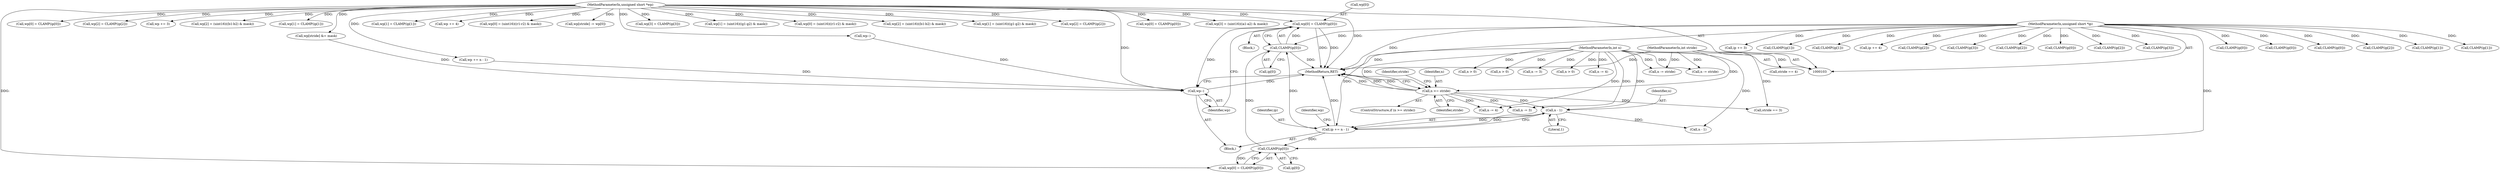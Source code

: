 digraph "1_libtiff_83a4b92815ea04969d494416eaae3d4c6b338e4a#diff-c8b4b355f9b5c06d585b23138e1c185f@del" {
"1000432" [label="(Call,wp[0] = CLAMP(ip[0]))"];
"1000436" [label="(Call,CLAMP(ip[0]))"];
"1000409" [label="(Call,CLAMP(ip[0]))"];
"1000385" [label="(Call,ip += n - 1)"];
"1000387" [label="(Call,n - 1)"];
"1000124" [label="(Call,n >= stride)"];
"1000105" [label="(MethodParameterIn,int n)"];
"1000106" [label="(MethodParameterIn,int stride)"];
"1000104" [label="(MethodParameterIn,unsigned short *ip)"];
"1000107" [label="(MethodParameterIn,unsigned short *wp)"];
"1000440" [label="(Call,wp--)"];
"1000432" [label="(Call,wp[0] = CLAMP(ip[0]))"];
"1000410" [label="(Call,ip[0])"];
"1000384" [label="(Block,)"];
"1000107" [label="(MethodParameterIn,unsigned short *wp)"];
"1000399" [label="(Call,n > 0)"];
"1000163" [label="(Call,n -= 3)"];
"1000365" [label="(Call,CLAMP(ip[3]))"];
"1000248" [label="(Call,wp[0] = CLAMP(ip[0]))"];
"1000369" [label="(Call,wp[3] = (uint16)((a1-a2) & mask))"];
"1000171" [label="(Call,n -= 3)"];
"1000405" [label="(Call,wp[0] = CLAMP(ip[0]))"];
"1000387" [label="(Call,n - 1)"];
"1000135" [label="(Call,wp[0] = CLAMP(ip[0]))"];
"1000272" [label="(Call,CLAMP(ip[2]))"];
"1000268" [label="(Call,wp[2] = CLAMP(ip[2]))"];
"1000174" [label="(Call,wp += 3)"];
"1000290" [label="(Call,n > 0)"];
"1000305" [label="(Call,CLAMP(ip[0]))"];
"1000430" [label="(Block,)"];
"1000104" [label="(MethodParameterIn,unsigned short *ip)"];
"1000349" [label="(Call,wp[2] = (uint16)((b1-b2) & mask))"];
"1000145" [label="(Call,wp[1] = CLAMP(ip[1]))"];
"1000441" [label="(Identifier,wp)"];
"1000294" [label="(Call,n -= 4)"];
"1000442" [label="(MethodReturn,RET)"];
"1000386" [label="(Identifier,ip)"];
"1000222" [label="(Call,CLAMP(ip[2]))"];
"1000282" [label="(Call,CLAMP(ip[3]))"];
"1000420" [label="(Call,wp[stride] &= mask)"];
"1000388" [label="(Identifier,n)"];
"1000392" [label="(Call,n - 1)"];
"1000437" [label="(Call,ip[0])"];
"1000427" [label="(Call,n -= stride)"];
"1000258" [label="(Call,wp[1] = CLAMP(ip[1]))"];
"1000297" [label="(Call,wp += 4)"];
"1000139" [label="(Call,CLAMP(ip[0]))"];
"1000182" [label="(Call,CLAMP(ip[0]))"];
"1000309" [label="(Call,wp[0] = (uint16)((r1-r2) & mask))"];
"1000413" [label="(Call,wp[stride] -= wp[0])"];
"1000286" [label="(Call,n -= 4)"];
"1000389" [label="(Literal,1)"];
"1000390" [label="(Call,wp += n - 1)"];
"1000129" [label="(Call,stride == 3)"];
"1000436" [label="(Call,CLAMP(ip[0]))"];
"1000252" [label="(Call,CLAMP(ip[0]))"];
"1000159" [label="(Call,CLAMP(ip[2]))"];
"1000278" [label="(Call,wp[3] = CLAMP(ip[3]))"];
"1000425" [label="(Call,wp--)"];
"1000433" [label="(Call,wp[0])"];
"1000123" [label="(ControlStructure,if (n >= stride))"];
"1000329" [label="(Call,wp[1] = (uint16)((g1-g2) & mask))"];
"1000395" [label="(Call,n -= stride)"];
"1000262" [label="(Call,CLAMP(ip[1]))"];
"1000126" [label="(Identifier,stride)"];
"1000440" [label="(Call,wp--)"];
"1000325" [label="(Call,CLAMP(ip[1]))"];
"1000177" [label="(Call,ip += 3)"];
"1000130" [label="(Identifier,stride)"];
"1000409" [label="(Call,CLAMP(ip[0]))"];
"1000124" [label="(Call,n >= stride)"];
"1000125" [label="(Identifier,n)"];
"1000106" [label="(MethodParameterIn,int stride)"];
"1000202" [label="(Call,CLAMP(ip[1]))"];
"1000186" [label="(Call,wp[0] = (uint16)((r1-r2) & mask))"];
"1000167" [label="(Call,n > 0)"];
"1000226" [label="(Call,wp[2] = (uint16)((b1-b2) & mask))"];
"1000105" [label="(MethodParameterIn,int n)"];
"1000242" [label="(Call,stride == 4)"];
"1000149" [label="(Call,CLAMP(ip[1]))"];
"1000300" [label="(Call,ip += 4)"];
"1000385" [label="(Call,ip += n - 1)"];
"1000345" [label="(Call,CLAMP(ip[2]))"];
"1000206" [label="(Call,wp[1] = (uint16)((g1-g2) & mask))"];
"1000155" [label="(Call,wp[2] = CLAMP(ip[2]))"];
"1000391" [label="(Identifier,wp)"];
"1000432" -> "1000430"  [label="AST: "];
"1000432" -> "1000436"  [label="CFG: "];
"1000433" -> "1000432"  [label="AST: "];
"1000436" -> "1000432"  [label="AST: "];
"1000441" -> "1000432"  [label="CFG: "];
"1000432" -> "1000442"  [label="DDG: "];
"1000432" -> "1000442"  [label="DDG: "];
"1000436" -> "1000432"  [label="DDG: "];
"1000107" -> "1000432"  [label="DDG: "];
"1000432" -> "1000440"  [label="DDG: "];
"1000436" -> "1000437"  [label="CFG: "];
"1000437" -> "1000436"  [label="AST: "];
"1000436" -> "1000442"  [label="DDG: "];
"1000409" -> "1000436"  [label="DDG: "];
"1000385" -> "1000436"  [label="DDG: "];
"1000104" -> "1000436"  [label="DDG: "];
"1000409" -> "1000405"  [label="AST: "];
"1000409" -> "1000410"  [label="CFG: "];
"1000410" -> "1000409"  [label="AST: "];
"1000405" -> "1000409"  [label="CFG: "];
"1000409" -> "1000405"  [label="DDG: "];
"1000385" -> "1000409"  [label="DDG: "];
"1000104" -> "1000409"  [label="DDG: "];
"1000385" -> "1000384"  [label="AST: "];
"1000385" -> "1000387"  [label="CFG: "];
"1000386" -> "1000385"  [label="AST: "];
"1000387" -> "1000385"  [label="AST: "];
"1000391" -> "1000385"  [label="CFG: "];
"1000385" -> "1000442"  [label="DDG: "];
"1000387" -> "1000385"  [label="DDG: "];
"1000387" -> "1000385"  [label="DDG: "];
"1000104" -> "1000385"  [label="DDG: "];
"1000387" -> "1000389"  [label="CFG: "];
"1000388" -> "1000387"  [label="AST: "];
"1000389" -> "1000387"  [label="AST: "];
"1000124" -> "1000387"  [label="DDG: "];
"1000105" -> "1000387"  [label="DDG: "];
"1000387" -> "1000392"  [label="DDG: "];
"1000124" -> "1000123"  [label="AST: "];
"1000124" -> "1000126"  [label="CFG: "];
"1000125" -> "1000124"  [label="AST: "];
"1000126" -> "1000124"  [label="AST: "];
"1000130" -> "1000124"  [label="CFG: "];
"1000442" -> "1000124"  [label="CFG: "];
"1000124" -> "1000442"  [label="DDG: "];
"1000124" -> "1000442"  [label="DDG: "];
"1000124" -> "1000442"  [label="DDG: "];
"1000105" -> "1000124"  [label="DDG: "];
"1000106" -> "1000124"  [label="DDG: "];
"1000124" -> "1000129"  [label="DDG: "];
"1000124" -> "1000163"  [label="DDG: "];
"1000124" -> "1000286"  [label="DDG: "];
"1000105" -> "1000103"  [label="AST: "];
"1000105" -> "1000442"  [label="DDG: "];
"1000105" -> "1000163"  [label="DDG: "];
"1000105" -> "1000167"  [label="DDG: "];
"1000105" -> "1000171"  [label="DDG: "];
"1000105" -> "1000286"  [label="DDG: "];
"1000105" -> "1000290"  [label="DDG: "];
"1000105" -> "1000294"  [label="DDG: "];
"1000105" -> "1000392"  [label="DDG: "];
"1000105" -> "1000395"  [label="DDG: "];
"1000105" -> "1000399"  [label="DDG: "];
"1000105" -> "1000427"  [label="DDG: "];
"1000106" -> "1000103"  [label="AST: "];
"1000106" -> "1000442"  [label="DDG: "];
"1000106" -> "1000129"  [label="DDG: "];
"1000106" -> "1000242"  [label="DDG: "];
"1000106" -> "1000395"  [label="DDG: "];
"1000106" -> "1000427"  [label="DDG: "];
"1000104" -> "1000103"  [label="AST: "];
"1000104" -> "1000442"  [label="DDG: "];
"1000104" -> "1000139"  [label="DDG: "];
"1000104" -> "1000149"  [label="DDG: "];
"1000104" -> "1000159"  [label="DDG: "];
"1000104" -> "1000177"  [label="DDG: "];
"1000104" -> "1000182"  [label="DDG: "];
"1000104" -> "1000202"  [label="DDG: "];
"1000104" -> "1000222"  [label="DDG: "];
"1000104" -> "1000252"  [label="DDG: "];
"1000104" -> "1000262"  [label="DDG: "];
"1000104" -> "1000272"  [label="DDG: "];
"1000104" -> "1000282"  [label="DDG: "];
"1000104" -> "1000300"  [label="DDG: "];
"1000104" -> "1000305"  [label="DDG: "];
"1000104" -> "1000325"  [label="DDG: "];
"1000104" -> "1000345"  [label="DDG: "];
"1000104" -> "1000365"  [label="DDG: "];
"1000107" -> "1000103"  [label="AST: "];
"1000107" -> "1000442"  [label="DDG: "];
"1000107" -> "1000135"  [label="DDG: "];
"1000107" -> "1000145"  [label="DDG: "];
"1000107" -> "1000155"  [label="DDG: "];
"1000107" -> "1000174"  [label="DDG: "];
"1000107" -> "1000186"  [label="DDG: "];
"1000107" -> "1000206"  [label="DDG: "];
"1000107" -> "1000226"  [label="DDG: "];
"1000107" -> "1000248"  [label="DDG: "];
"1000107" -> "1000258"  [label="DDG: "];
"1000107" -> "1000268"  [label="DDG: "];
"1000107" -> "1000278"  [label="DDG: "];
"1000107" -> "1000297"  [label="DDG: "];
"1000107" -> "1000309"  [label="DDG: "];
"1000107" -> "1000329"  [label="DDG: "];
"1000107" -> "1000349"  [label="DDG: "];
"1000107" -> "1000369"  [label="DDG: "];
"1000107" -> "1000390"  [label="DDG: "];
"1000107" -> "1000405"  [label="DDG: "];
"1000107" -> "1000413"  [label="DDG: "];
"1000107" -> "1000420"  [label="DDG: "];
"1000107" -> "1000425"  [label="DDG: "];
"1000107" -> "1000440"  [label="DDG: "];
"1000440" -> "1000384"  [label="AST: "];
"1000440" -> "1000441"  [label="CFG: "];
"1000441" -> "1000440"  [label="AST: "];
"1000442" -> "1000440"  [label="CFG: "];
"1000440" -> "1000442"  [label="DDG: "];
"1000425" -> "1000440"  [label="DDG: "];
"1000420" -> "1000440"  [label="DDG: "];
"1000390" -> "1000440"  [label="DDG: "];
}
